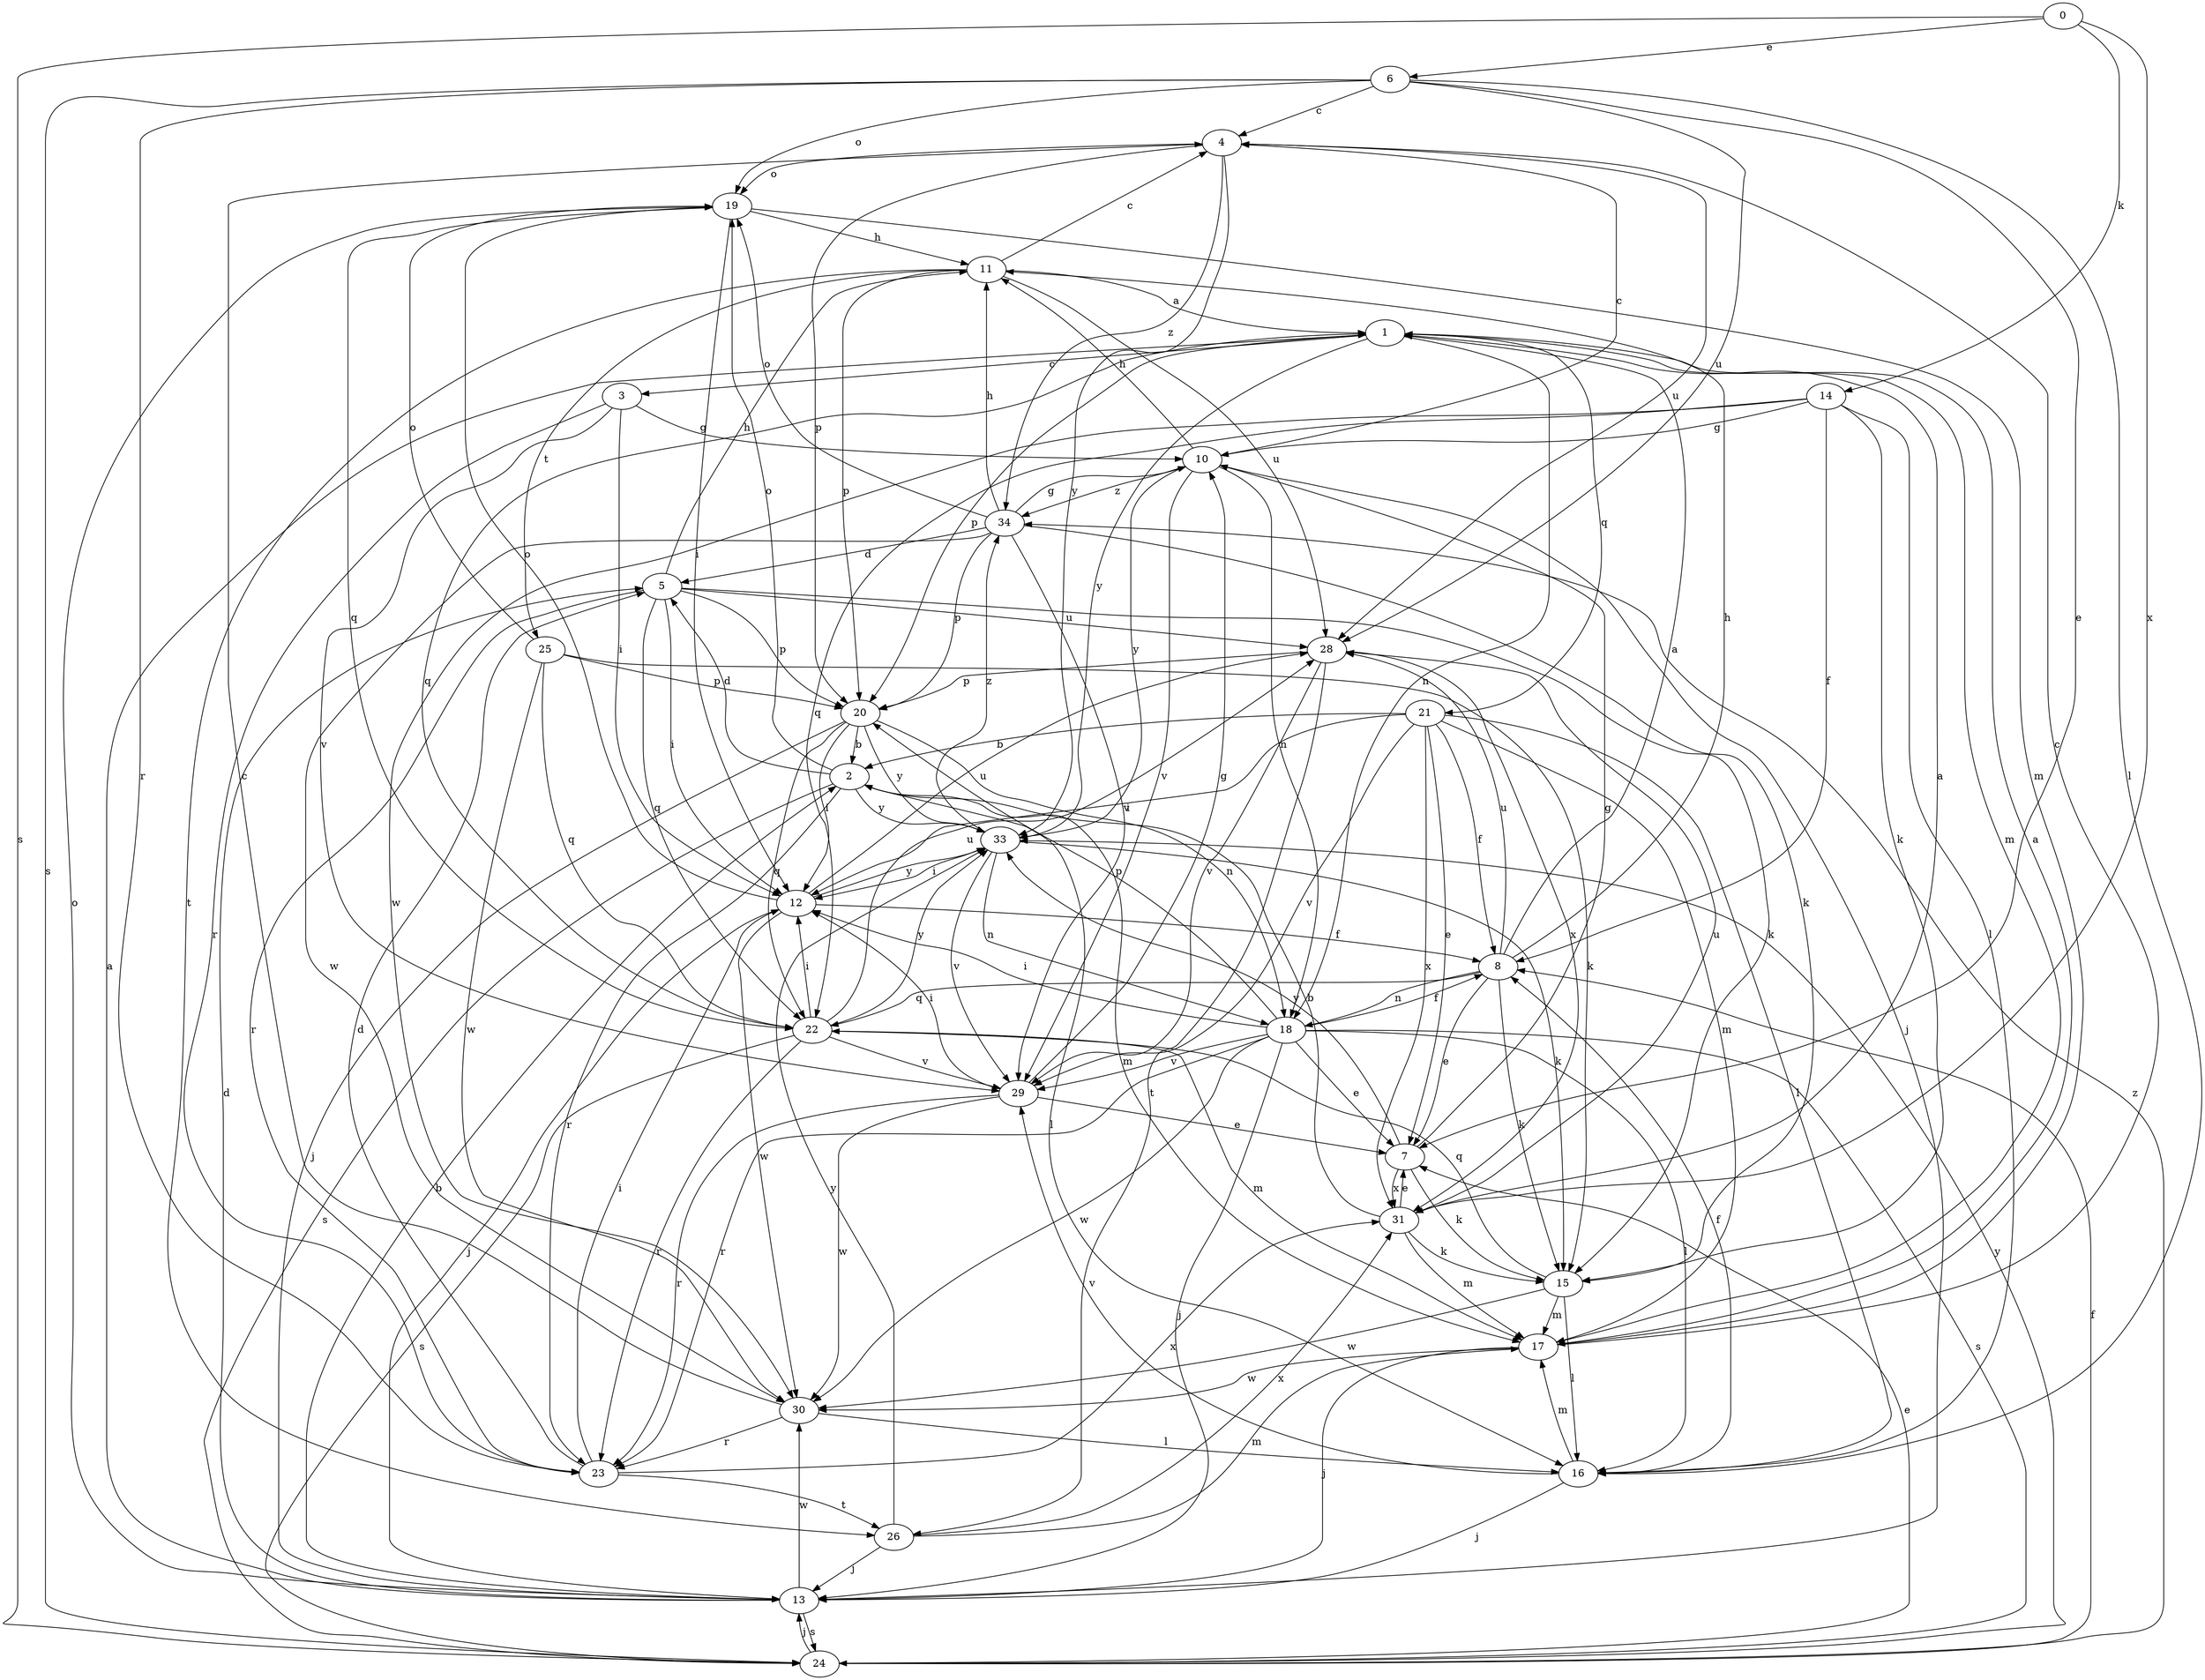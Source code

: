 strict digraph  {
0;
1;
2;
3;
4;
5;
6;
7;
8;
10;
11;
12;
13;
14;
15;
16;
17;
18;
19;
20;
21;
22;
23;
24;
25;
26;
28;
29;
30;
31;
33;
34;
0 -> 6  [label=e];
0 -> 14  [label=k];
0 -> 24  [label=s];
0 -> 31  [label=x];
1 -> 3  [label=c];
1 -> 17  [label=m];
1 -> 18  [label=n];
1 -> 20  [label=p];
1 -> 21  [label=q];
1 -> 22  [label=q];
1 -> 33  [label=y];
2 -> 5  [label=d];
2 -> 16  [label=l];
2 -> 17  [label=m];
2 -> 19  [label=o];
2 -> 23  [label=r];
2 -> 24  [label=s];
2 -> 33  [label=y];
3 -> 10  [label=g];
3 -> 12  [label=i];
3 -> 23  [label=r];
3 -> 29  [label=v];
4 -> 19  [label=o];
4 -> 20  [label=p];
4 -> 28  [label=u];
4 -> 33  [label=y];
4 -> 34  [label=z];
5 -> 11  [label=h];
5 -> 12  [label=i];
5 -> 15  [label=k];
5 -> 20  [label=p];
5 -> 22  [label=q];
5 -> 23  [label=r];
5 -> 28  [label=u];
6 -> 4  [label=c];
6 -> 7  [label=e];
6 -> 16  [label=l];
6 -> 19  [label=o];
6 -> 23  [label=r];
6 -> 24  [label=s];
6 -> 28  [label=u];
7 -> 10  [label=g];
7 -> 15  [label=k];
7 -> 31  [label=x];
7 -> 33  [label=y];
8 -> 1  [label=a];
8 -> 7  [label=e];
8 -> 11  [label=h];
8 -> 15  [label=k];
8 -> 18  [label=n];
8 -> 22  [label=q];
8 -> 28  [label=u];
10 -> 4  [label=c];
10 -> 11  [label=h];
10 -> 13  [label=j];
10 -> 18  [label=n];
10 -> 29  [label=v];
10 -> 33  [label=y];
10 -> 34  [label=z];
11 -> 1  [label=a];
11 -> 4  [label=c];
11 -> 20  [label=p];
11 -> 25  [label=t];
11 -> 26  [label=t];
11 -> 28  [label=u];
12 -> 8  [label=f];
12 -> 13  [label=j];
12 -> 19  [label=o];
12 -> 28  [label=u];
12 -> 30  [label=w];
12 -> 33  [label=y];
13 -> 1  [label=a];
13 -> 2  [label=b];
13 -> 5  [label=d];
13 -> 19  [label=o];
13 -> 24  [label=s];
13 -> 30  [label=w];
14 -> 8  [label=f];
14 -> 10  [label=g];
14 -> 15  [label=k];
14 -> 16  [label=l];
14 -> 22  [label=q];
14 -> 30  [label=w];
15 -> 16  [label=l];
15 -> 17  [label=m];
15 -> 22  [label=q];
15 -> 30  [label=w];
16 -> 8  [label=f];
16 -> 13  [label=j];
16 -> 17  [label=m];
16 -> 29  [label=v];
17 -> 1  [label=a];
17 -> 4  [label=c];
17 -> 13  [label=j];
17 -> 30  [label=w];
18 -> 7  [label=e];
18 -> 8  [label=f];
18 -> 12  [label=i];
18 -> 13  [label=j];
18 -> 16  [label=l];
18 -> 20  [label=p];
18 -> 23  [label=r];
18 -> 24  [label=s];
18 -> 29  [label=v];
18 -> 30  [label=w];
19 -> 11  [label=h];
19 -> 12  [label=i];
19 -> 17  [label=m];
19 -> 22  [label=q];
20 -> 2  [label=b];
20 -> 12  [label=i];
20 -> 13  [label=j];
20 -> 18  [label=n];
20 -> 22  [label=q];
20 -> 33  [label=y];
21 -> 2  [label=b];
21 -> 7  [label=e];
21 -> 8  [label=f];
21 -> 12  [label=i];
21 -> 16  [label=l];
21 -> 17  [label=m];
21 -> 29  [label=v];
21 -> 31  [label=x];
22 -> 12  [label=i];
22 -> 17  [label=m];
22 -> 23  [label=r];
22 -> 24  [label=s];
22 -> 28  [label=u];
22 -> 29  [label=v];
22 -> 33  [label=y];
23 -> 5  [label=d];
23 -> 12  [label=i];
23 -> 26  [label=t];
23 -> 31  [label=x];
24 -> 7  [label=e];
24 -> 8  [label=f];
24 -> 13  [label=j];
24 -> 33  [label=y];
24 -> 34  [label=z];
25 -> 15  [label=k];
25 -> 19  [label=o];
25 -> 20  [label=p];
25 -> 22  [label=q];
25 -> 30  [label=w];
26 -> 13  [label=j];
26 -> 17  [label=m];
26 -> 31  [label=x];
26 -> 33  [label=y];
28 -> 20  [label=p];
28 -> 26  [label=t];
28 -> 29  [label=v];
28 -> 31  [label=x];
29 -> 7  [label=e];
29 -> 10  [label=g];
29 -> 12  [label=i];
29 -> 23  [label=r];
29 -> 30  [label=w];
30 -> 4  [label=c];
30 -> 16  [label=l];
30 -> 23  [label=r];
31 -> 1  [label=a];
31 -> 2  [label=b];
31 -> 7  [label=e];
31 -> 15  [label=k];
31 -> 17  [label=m];
31 -> 28  [label=u];
33 -> 12  [label=i];
33 -> 15  [label=k];
33 -> 18  [label=n];
33 -> 29  [label=v];
33 -> 34  [label=z];
34 -> 5  [label=d];
34 -> 10  [label=g];
34 -> 11  [label=h];
34 -> 15  [label=k];
34 -> 19  [label=o];
34 -> 20  [label=p];
34 -> 29  [label=v];
34 -> 30  [label=w];
}
